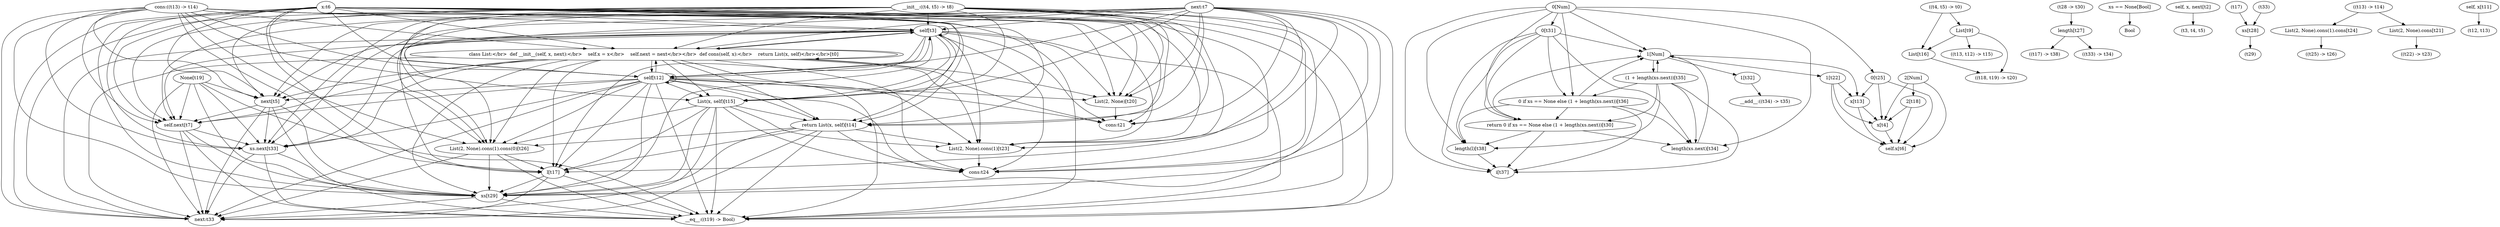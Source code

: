 digraph g {
  "self[t3]" -> "self[t3]";
  "class List:</br>  def __init__(self, x, next):</br>    self.x = x</br>    self.next = next</br></br>  def cons(self, x):</br>    return List(x, self)</br></br>[t0]" -> "class List:</br>  def __init__(self, x, next):</br>    self.x = x</br>    self.next = next</br></br>  def cons(self, x):</br>    return List(x, self)</br></br>[t0]";
  "next[t5]" -> "self.next[t7]";
  "class List:</br>  def __init__(self, x, next):</br>    self.x = x</br>    self.next = next</br></br>  def cons(self, x):</br>    return List(x, self)</br></br>[t0]" -> "self[t3]";
  "self[t3]" -> "self.next[t7]";
  "class List:</br>  def __init__(self, x, next):</br>    self.x = x</br>    self.next = next</br></br>  def cons(self, x):</br>    return List(x, self)</br></br>[t0]" -> "next[t5]";
  "self[t3]" -> "next[t5]";
  "List(x, self)[t15]" -> "return List(x, self)[t14]";
  "self[t12]" -> "next[t5]";
  "x[t13]" -> "self.x[t6]";
  "self[t3]" -> "List(x, self)[t15]";
  "x[t4]" -> "self.x[t6]";
  "class List:</br>  def __init__(self, x, next):</br>    self.x = x</br>    self.next = next</br></br>  def cons(self, x):</br>    return List(x, self)</br></br>[t0]" -> "return List(x, self)[t14]";
  "class List:</br>  def __init__(self, x, next):</br>    self.x = x</br>    self.next = next</br></br>  def cons(self, x):</br>    return List(x, self)</br></br>[t0]" -> "List(x, self)[t15]";
  "1[t22]" -> "self.x[t6]";
  "class List:</br>  def __init__(self, x, next):</br>    self.x = x</br>    self.next = next</br></br>  def cons(self, x):</br>    return List(x, self)</br></br>[t0]" -> "l[t17]";
  "1[t22]" -> "x[t4]";
  "self[t3]" -> "class List:</br>  def __init__(self, x, next):</br>    self.x = x</br>    self.next = next</br></br>  def cons(self, x):</br>    return List(x, self)</br></br>[t0]";
  "class List:</br>  def __init__(self, x, next):</br>    self.x = x</br>    self.next = next</br></br>  def cons(self, x):</br>    return List(x, self)</br></br>[t0]" -> "List(2, None)[t20]";
  "List(x, self)[t15]" -> "List(2, None).cons(1).cons(0)[t26]";
  "None[t19]" -> "next[t5]";
  "self[t3]" -> "List(2, None)[t20]";
  "self[t12]" -> "List(2, None)[t20]";
  "List[t9]" -> "List[t16]";
  "return List(x, self)[t14]" -> "List(2, None).cons(1).cons(0)[t26]";
  "self[t12]" -> "List(2, None).cons(1)[t23]";
  "0[t25]" -> "x[t4]";
  "List(x, self)[t15]" -> "l[t17]";
  "self[t12]" -> "self[t12]";
  "class List:</br>  def __init__(self, x, next):</br>    self.x = x</br>    self.next = next</br></br>  def cons(self, x):</br>    return List(x, self)</br></br>[t0]" -> "xs.next[t33]";
  "self[t3]" -> "l[t17]";
  "cons:((t13) -> t14)" -> "xs[t29]";
  "cons:((t13) -> t14)" -> "List(2, None).cons(1).cons(0)[t26]";
  "0 if xs == None else (1 + length(xs.next))[t36]" -> "length(xs.next)[t34]";
  "self.next[t7]" -> "xs.next[t33]";
  "cons:((t13) -> t14)" -> "List(2, None).cons(1)[t23]";
  "cons:((t13) -> t14)" -> "List(2, None)[t20]";
  "class List:</br>  def __init__(self, x, next):</br>    self.x = x</br>    self.next = next</br></br>  def cons(self, x):</br>    return List(x, self)</br></br>[t0]" -> "self.next[t7]";
  "None[t19]" -> "__eq__:((t19) -> Bool)";
  "self[t12]" -> "xs.next[t33]";
  "cons:((t13) -> t14)" -> "l[t17]";
  "cons:((t13) -> t14)" -> "return List(x, self)[t14]";
  "cons:((t13) -> t14)" -> "List(x, self)[t15]";
  "cons:((t13) -> t14)" -> "self[t12]";
  "None[t19]" -> "next:t33";
  "x:t6" -> "xs.next[t33]";
  "x[t13]" -> "x[t4]";
  "return 0 if xs == None else (1 + length(xs.next))[t30]" -> "length(l)[t38]";
  "cons:((t13) -> t14)" -> "self.next[t7]";
  "0 if xs == None else (1 + length(xs.next))[t36]" -> "return 0 if xs == None else (1 + length(xs.next))[t30]";
  "cons:((t13) -> t14)" -> "next[t5]";
  "xs.next[t33]" -> "xs[t29]";
  "cons:((t13) -> t14)" -> "self[t3]";
  "cons:((t13) -> t14)" -> "class List:</br>  def __init__(self, x, next):</br>    self.x = x</br>    self.next = next</br></br>  def cons(self, x):</br>    return List(x, self)</br></br>[t0]";
  "return List(x, self)[t14]" -> "xs[t29]";
  "self[t12]" -> "__eq__:((t19) -> Bool)";
  "self[t12]" -> "return List(x, self)[t14]";
  "self[t12]" -> "self.next[t7]";
  "next[t5]" -> "__eq__:((t19) -> Bool)";
  "self[t12]" -> "class List:</br>  def __init__(self, x, next):</br>    self.x = x</br>    self.next = next</br></br>  def cons(self, x):</br>    return List(x, self)</br></br>[t0]";
  "self.next[t7]" -> "__eq__:((t19) -> Bool)";
  "x:t6" -> "xs[t29]";
  "self[t3]" -> "__eq__:((t19) -> Bool)";
  "self[t3]" -> "return List(x, self)[t14]";
  "xs[t29]" -> "__eq__:((t19) -> Bool)";
  "1[t32]" -> "__add__:((t34) -> t35)";
  "self[t3]" -> "next:t33";
  "None[t19]" -> "xs[t29]";
  "List(2, None).cons(1).cons(0)[t26]" -> "__eq__:((t19) -> Bool)";
  "self[t12]" -> "self[t3]";
  "l[t17]" -> "__eq__:((t19) -> Bool)";
  "None[t19]" -> "self.next[t7]";
  "next:t7" -> "__eq__:((t19) -> Bool)";
  "self[t12]" -> "List(x, self)[t15]";
  "(t28 -> t30)" -> "length[t27]";
  "x:t6" -> "__eq__:((t19) -> Bool)";
  "x:t6" -> "List(2, None).cons(1).cons(0)[t26]";
  "self[t12]" -> "xs[t29]";
  "x:t6" -> "List(2, None).cons(1)[t23]";
  "x:t6" -> "List(2, None)[t20]";
  "xs.next[t33]" -> "__eq__:((t19) -> Bool)";
  "((t4, t5) -> t0)" -> "List[t16]";
  "x:t6" -> "l[t17]";
  "x:t6" -> "List(x, self)[t15]";
  "x:t6" -> "return List(x, self)[t14]";
  "x:t6" -> "self[t12]";
  "((t4, t5) -> t0)" -> "List[t9]";
  "x:t6" -> "self.next[t7]";
  "2[t18]" -> "self.x[t6]";
  "x:t6" -> "next[t5]";
  "x:t6" -> "self[t3]";
  "__init__:((t4, t5) -> t8)" -> "cons:t21";
  "x:t6" -> "class List:</br>  def __init__(self, x, next):</br>    self.x = x</br>    self.next = next</br></br>  def cons(self, x):</br>    return List(x, self)</br></br>[t0]";
  "self[t3]" -> "xs[t29]";
  "0 if xs == None else (1 + length(xs.next))[t36]" -> "i[t37]";
  "2[t18]" -> "x[t4]";
  "0[t31]" -> "1[Num]";
  "class List:</br>  def __init__(self, x, next):</br>    self.x = x</br>    self.next = next</br></br>  def cons(self, x):</br>    return List(x, self)</br></br>[t0]" -> "List(2, None).cons(1)[t23]";
  "return 0 if xs == None else (1 + length(xs.next))[t30]" -> "1[Num]";
  "List(x, self)[t15]" -> "List(2, None).cons(1)[t23]";
  "return List(x, self)[t14]" -> "List(2, None).cons(1)[t23]";
  "self[t12]" -> "List(2, None).cons(1).cons(0)[t26]";
  "xs == None[Bool]" -> "Bool";
  "class List:</br>  def __init__(self, x, next):</br>    self.x = x</br>    self.next = next</br></br>  def cons(self, x):</br>    return List(x, self)</br></br>[t0]" -> "List(2, None).cons(1).cons(0)[t26]";
  "__init__:((t4, t5) -> t8)" -> "cons:t24";
  "1[t22]" -> "x[t13]";
  "List(x, self)[t15]" -> "xs[t29]";
  "self[t12]" -> "l[t17]";
  "length[t27]" -> "((t17) -> t38)";
  "next:t7" -> "cons:t24";
  "0[t31]" -> "return 0 if xs == None else (1 + length(xs.next))[t30]";
  "l[t17]" -> "next:t33";
  "(1 + length(xs.next))[t35]" -> "i[t37]";
  "0[t25]" -> "self.x[t6]";
  "next:t7" -> "cons:t21";
  "self[t3]" -> "xs.next[t33]";
  "return List(x, self)[t14]" -> "next:t33";
  "l[t17]" -> "xs[t29]";
  "self, x, next[t2]" -> "(t3, t4, t5)";
  "next[t5]" -> "xs[t29]";
  "(1 + length(xs.next))[t35]" -> "0 if xs == None else (1 + length(xs.next))[t36]";
  "next[t5]" -> "xs.next[t33]";
  "__init__:((t4, t5) -> t8)" -> "next:t33";
  "(t17)" -> "xs[t28]";
  "List(2, None).cons(1).cons[t24]" -> "((t25) -> t26)";
  "return 0 if xs == None else (1 + length(xs.next))[t30]" -> "i[t37]";
  "self[t3]" -> "List(2, None).cons(1).cons(0)[t26]";
  "(1 + length(xs.next))[t35]" -> "1[Num]";
  "List(x, self)[t15]" -> "next:t33";
  "self[t12]" -> "next:t33";
  "List[t9]" -> "((t13, t12) -> t15)";
  "next[t5]" -> "next:t33";
  "0[Num]" -> "1[Num]";
  "class List:</br>  def __init__(self, x, next):</br>    self.x = x</br>    self.next = next</br></br>  def cons(self, x):</br>    return List(x, self)</br></br>[t0]" -> "next:t33";
  "(t33)" -> "xs[t28]";
  "xs[t29]" -> "next:t33";
  "List(2, None).cons(1).cons(0)[t26]" -> "next:t33";
  "cons:((t13) -> t14)" -> "__eq__:((t19) -> Bool)";
  "xs.next[t33]" -> "next:t33";
  "class List:</br>  def __init__(self, x, next):</br>    self.x = x</br>    self.next = next</br></br>  def cons(self, x):</br>    return List(x, self)</br></br>[t0]" -> "xs[t29]";
  "0[Num]" -> "length(xs.next)[t34]";
  "List(2, None).cons[t21]" -> "((t22) -> t23)";
  "next:t7" -> "self[t12]";
  "next:t7" -> "return List(x, self)[t14]";
  "next:t7" -> "List(x, self)[t15]";
  "next:t7" -> "class List:</br>  def __init__(self, x, next):</br>    self.x = x</br>    self.next = next</br></br>  def cons(self, x):</br>    return List(x, self)</br></br>[t0]";
  "next:t7" -> "self[t3]";
  "next:t7" -> "next[t5]";
  "next:t7" -> "self.next[t7]";
  "cons:((t13) -> t14)" -> "next:t33";
  "next:t7" -> "List(2, None).cons(1).cons(0)[t26]";
  "0[t25]" -> "x[t13]";
  "next:t7" -> "xs[t29]";
  "next:t7" -> "l[t17]";
  "next:t7" -> "List(2, None)[t20]";
  "next:t7" -> "List(2, None).cons(1)[t23]";
  "(1 + length(xs.next))[t35]" -> "length(l)[t38]";
  "self, x[t11]" -> "(t12, t13)";
  "0 if xs == None else (1 + length(xs.next))[t36]" -> "length(l)[t38]";
  "length[t27]" -> "((t33) -> t34)";
  "List(2, None).cons(1).cons(0)[t26]" -> "l[t17]";
  "length(xs.next)[t34]" -> "1[Num]";
  "1[Num]" -> "1[t32]";
  "0[Num]" -> "length(l)[t38]";
  "0[Num]" -> "i[t37]";
  "0[Num]" -> "0 if xs == None else (1 + length(xs.next))[t36]";
  "x:t6" -> "cons:t24";
  "self.next[t7]" -> "xs[t29]";
  "0[t31]" -> "i[t37]";
  "2[Num]" -> "2[t18]";
  "0[t31]" -> "0 if xs == None else (1 + length(xs.next))[t36]";
  "1[Num]" -> "1[t22]";
  "length(l)[t38]" -> "i[t37]";
  "return 0 if xs == None else (1 + length(xs.next))[t30]" -> "length(xs.next)[t34]";
  "0[Num]" -> "0[t25]";
  "0[Num]" -> "0[t31]";
  "0[Num]" -> "return 0 if xs == None else (1 + length(xs.next))[t30]";
  "class List:</br>  def __init__(self, x, next):</br>    self.x = x</br>    self.next = next</br></br>  def cons(self, x):</br>    return List(x, self)</br></br>[t0]" -> "self[t12]";
  "(1 + length(xs.next))[t35]" -> "return 0 if xs == None else (1 + length(xs.next))[t30]";
  "x:t6" -> "next:t33";
  "2[Num]" -> "self.x[t6]";
  "2[Num]" -> "x[t4]";
  "1[Num]" -> "x[t13]";
  "return List(x, self)[t14]" -> "cons:t24";
  "xs[t28]" -> "(t29)";
  "List(2, None)[t20]" -> "cons:t21";
  "(1 + length(xs.next))[t35]" -> "length(xs.next)[t34]";
  "List(2, None).cons(1)[t23]" -> "cons:t24";
  "List(x, self)[t15]" -> "__eq__:((t19) -> Bool)";
  "return List(x, self)[t14]" -> "__eq__:((t19) -> Bool)";
  "List(x, self)[t15]" -> "cons:t24";
  "self[t3]" -> "cons:t21";
  "class List:</br>  def __init__(self, x, next):</br>    self.x = x</br>    self.next = next</br></br>  def cons(self, x):</br>    return List(x, self)</br></br>[t0]" -> "cons:t21";
  "self[t12]" -> "cons:t24";
  "self[t3]" -> "cons:t24";
  "self[t12]" -> "cons:t21";
  "class List:</br>  def __init__(self, x, next):</br>    self.x = x</br>    self.next = next</br></br>  def cons(self, x):</br>    return List(x, self)</br></br>[t0]" -> "cons:t24";
  "List[t16]" -> "((t18, t19) -> t20)";
  "__init__:((t4, t5) -> t8)" -> "__eq__:((t19) -> Bool)";
  "((t13) -> t14)" -> "List(2, None).cons[t21]";
  "0[t31]" -> "length(l)[t38]";
  "List[t9]" -> "((t18, t19) -> t20)";
  "return List(x, self)[t14]" -> "l[t17]";
  "self[t3]" -> "self[t12]";
  "__init__:((t4, t5) -> t8)" -> "xs.next[t33]";
  "class List:</br>  def __init__(self, x, next):</br>    self.x = x</br>    self.next = next</br></br>  def cons(self, x):</br>    return List(x, self)</br></br>[t0]" -> "__eq__:((t19) -> Bool)";
  "0 if xs == None else (1 + length(xs.next))[t36]" -> "1[Num]";
  "self.next[t7]" -> "next:t33";
  "self[t3]" -> "List(2, None).cons(1)[t23]";
  "next:t7" -> "xs.next[t33]";
  "((t13) -> t14)" -> "List(2, None).cons(1).cons[t24]";
  "1[Num]" -> "(1 + length(xs.next))[t35]";
  "0[t31]" -> "length(xs.next)[t34]";
  "None[t19]" -> "xs.next[t33]";
  "__init__:((t4, t5) -> t8)" -> "List(x, self)[t15]";
  "__init__:((t4, t5) -> t8)" -> "return List(x, self)[t14]";
  "__init__:((t4, t5) -> t8)" -> "self[t12]";
  "__init__:((t4, t5) -> t8)" -> "self[t3]";
  "x:t6" -> "cons:t21";
  "__init__:((t4, t5) -> t8)" -> "class List:</br>  def __init__(self, x, next):</br>    self.x = x</br>    self.next = next</br></br>  def cons(self, x):</br>    return List(x, self)</br></br>[t0]";
  "__init__:((t4, t5) -> t8)" -> "self.next[t7]";
  "__init__:((t4, t5) -> t8)" -> "next[t5]";
  "__init__:((t4, t5) -> t8)" -> "List(2, None).cons(1).cons(0)[t26]";
  "List(2, None).cons(1).cons(0)[t26]" -> "xs[t29]";
  "__init__:((t4, t5) -> t8)" -> "xs[t29]";
  "cons:((t13) -> t14)" -> "xs.next[t33]";
  "__init__:((t4, t5) -> t8)" -> "l[t17]";
  "__init__:((t4, t5) -> t8)" -> "List(2, None).cons(1)[t23]";
  "__init__:((t4, t5) -> t8)" -> "List(2, None)[t20]";
}